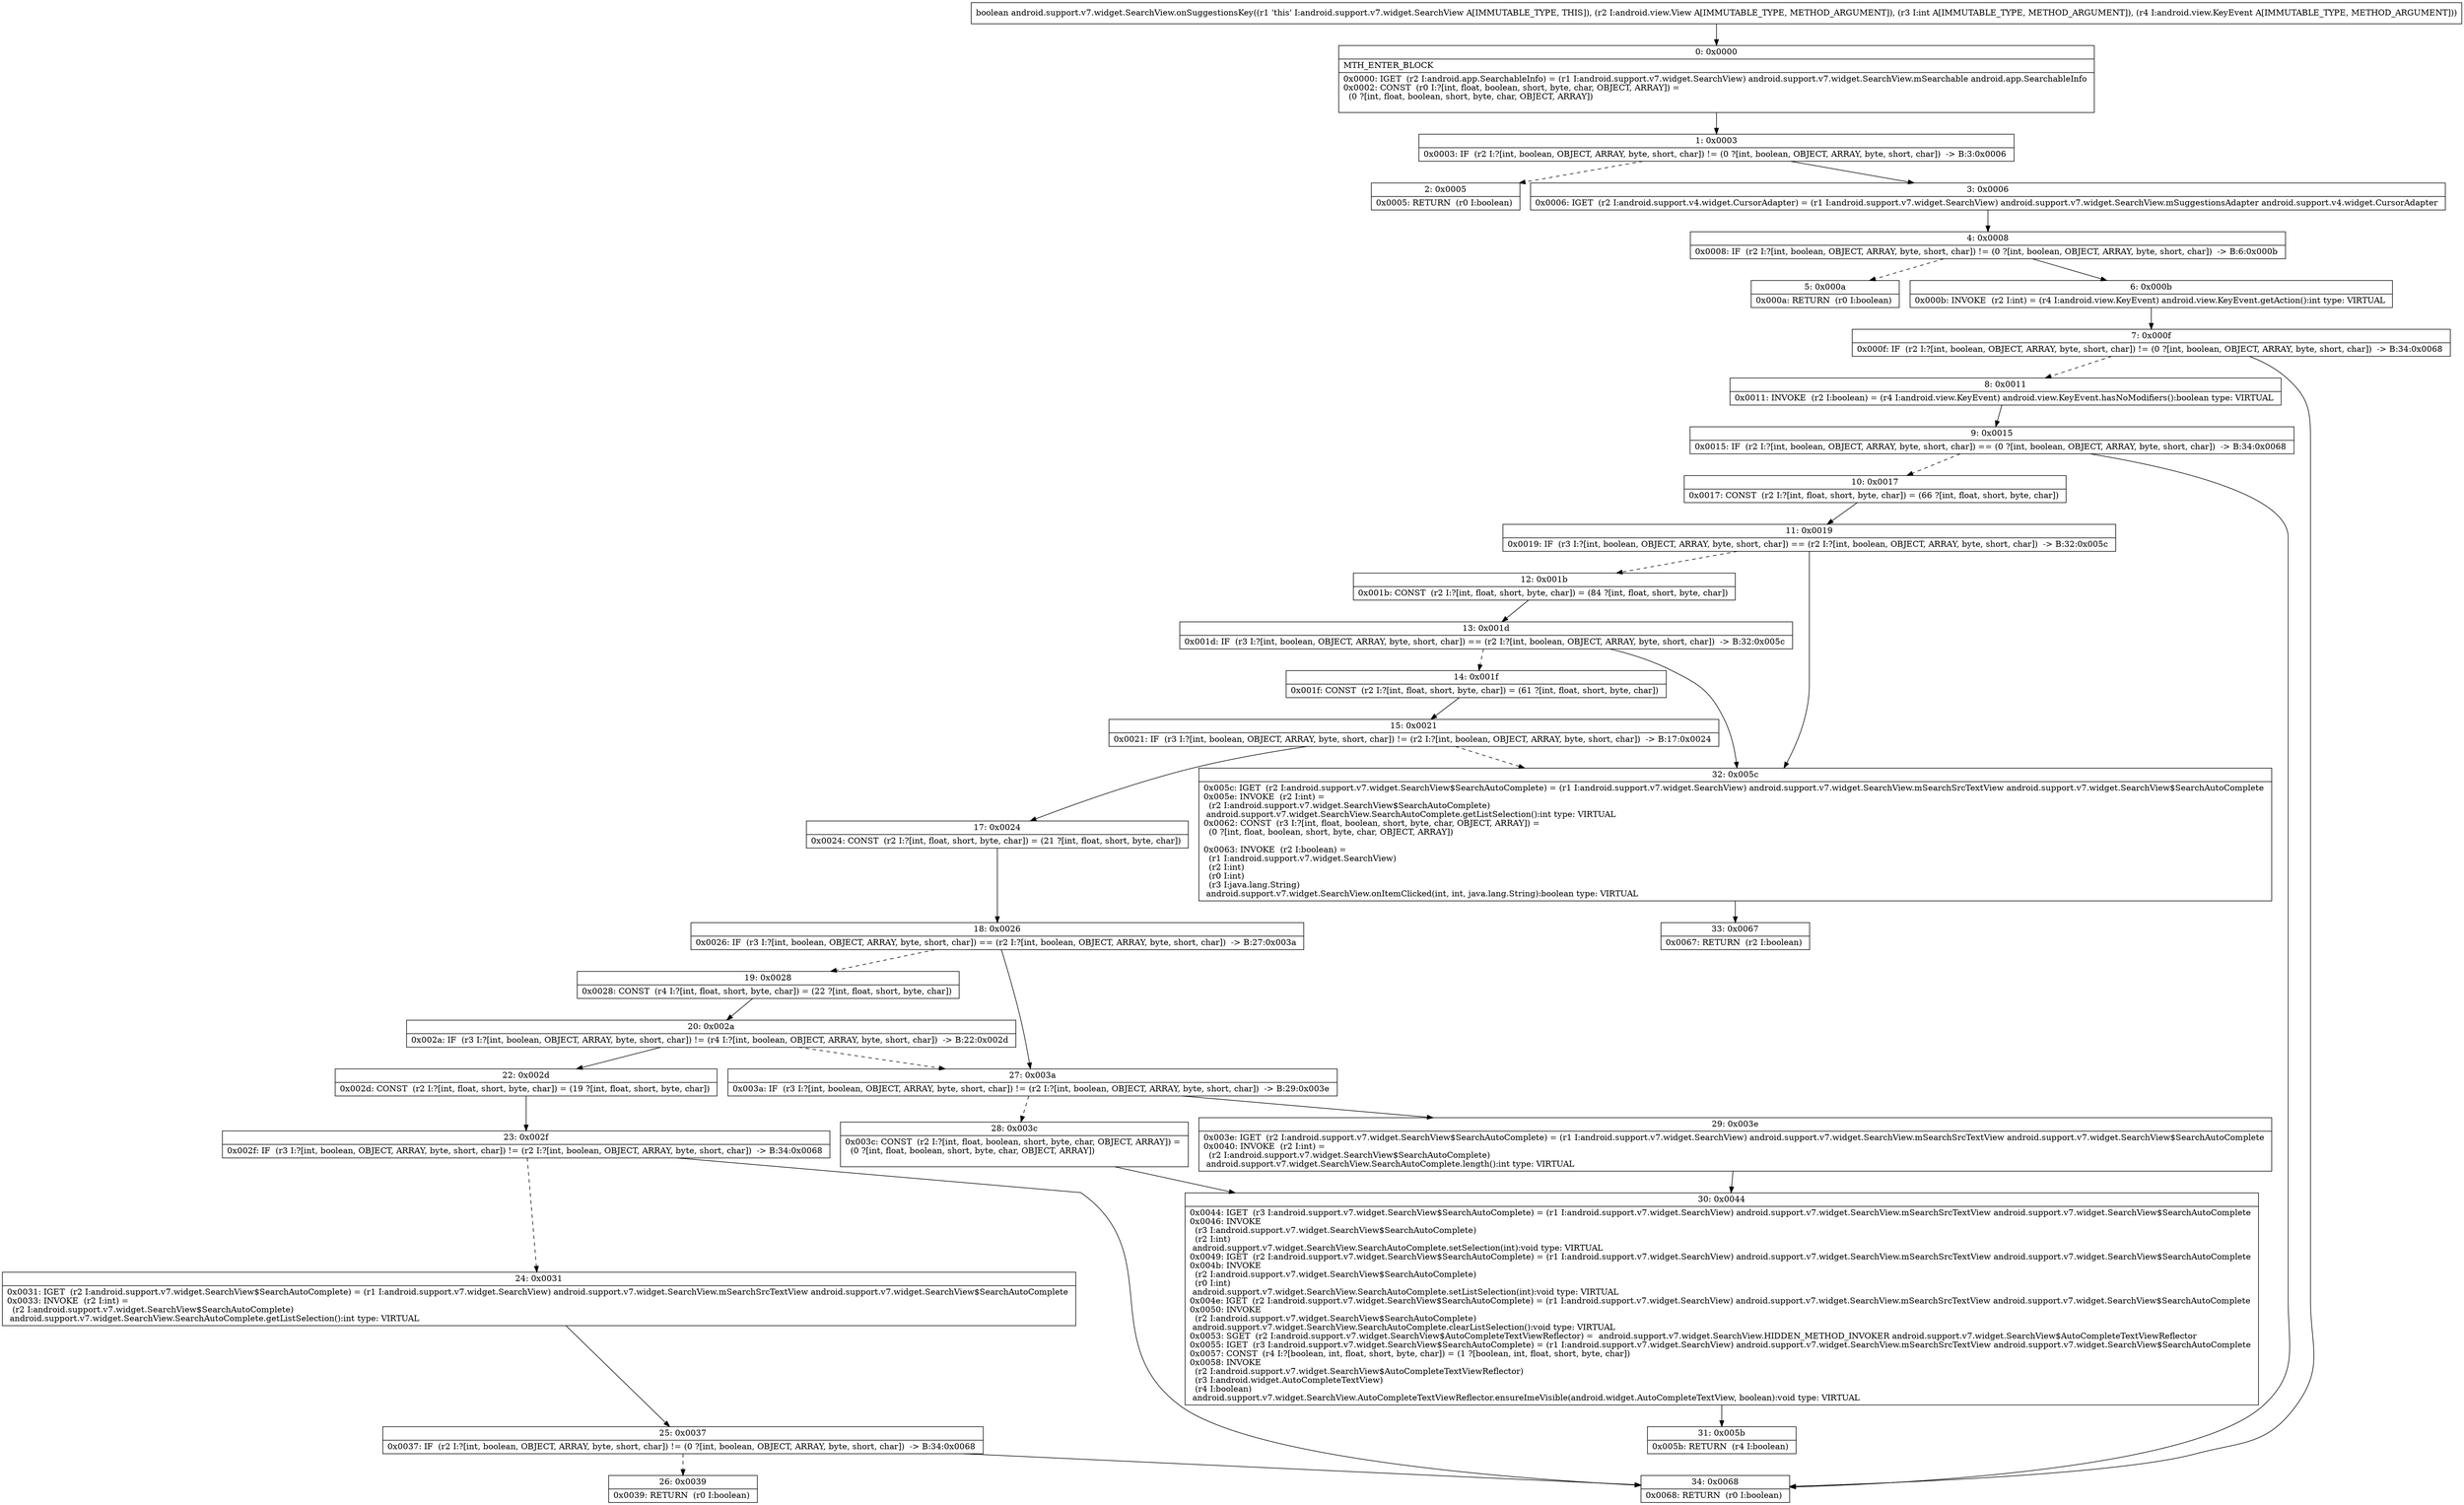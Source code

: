 digraph "CFG forandroid.support.v7.widget.SearchView.onSuggestionsKey(Landroid\/view\/View;ILandroid\/view\/KeyEvent;)Z" {
Node_0 [shape=record,label="{0\:\ 0x0000|MTH_ENTER_BLOCK\l|0x0000: IGET  (r2 I:android.app.SearchableInfo) = (r1 I:android.support.v7.widget.SearchView) android.support.v7.widget.SearchView.mSearchable android.app.SearchableInfo \l0x0002: CONST  (r0 I:?[int, float, boolean, short, byte, char, OBJECT, ARRAY]) = \l  (0 ?[int, float, boolean, short, byte, char, OBJECT, ARRAY])\l \l}"];
Node_1 [shape=record,label="{1\:\ 0x0003|0x0003: IF  (r2 I:?[int, boolean, OBJECT, ARRAY, byte, short, char]) != (0 ?[int, boolean, OBJECT, ARRAY, byte, short, char])  \-\> B:3:0x0006 \l}"];
Node_2 [shape=record,label="{2\:\ 0x0005|0x0005: RETURN  (r0 I:boolean) \l}"];
Node_3 [shape=record,label="{3\:\ 0x0006|0x0006: IGET  (r2 I:android.support.v4.widget.CursorAdapter) = (r1 I:android.support.v7.widget.SearchView) android.support.v7.widget.SearchView.mSuggestionsAdapter android.support.v4.widget.CursorAdapter \l}"];
Node_4 [shape=record,label="{4\:\ 0x0008|0x0008: IF  (r2 I:?[int, boolean, OBJECT, ARRAY, byte, short, char]) != (0 ?[int, boolean, OBJECT, ARRAY, byte, short, char])  \-\> B:6:0x000b \l}"];
Node_5 [shape=record,label="{5\:\ 0x000a|0x000a: RETURN  (r0 I:boolean) \l}"];
Node_6 [shape=record,label="{6\:\ 0x000b|0x000b: INVOKE  (r2 I:int) = (r4 I:android.view.KeyEvent) android.view.KeyEvent.getAction():int type: VIRTUAL \l}"];
Node_7 [shape=record,label="{7\:\ 0x000f|0x000f: IF  (r2 I:?[int, boolean, OBJECT, ARRAY, byte, short, char]) != (0 ?[int, boolean, OBJECT, ARRAY, byte, short, char])  \-\> B:34:0x0068 \l}"];
Node_8 [shape=record,label="{8\:\ 0x0011|0x0011: INVOKE  (r2 I:boolean) = (r4 I:android.view.KeyEvent) android.view.KeyEvent.hasNoModifiers():boolean type: VIRTUAL \l}"];
Node_9 [shape=record,label="{9\:\ 0x0015|0x0015: IF  (r2 I:?[int, boolean, OBJECT, ARRAY, byte, short, char]) == (0 ?[int, boolean, OBJECT, ARRAY, byte, short, char])  \-\> B:34:0x0068 \l}"];
Node_10 [shape=record,label="{10\:\ 0x0017|0x0017: CONST  (r2 I:?[int, float, short, byte, char]) = (66 ?[int, float, short, byte, char]) \l}"];
Node_11 [shape=record,label="{11\:\ 0x0019|0x0019: IF  (r3 I:?[int, boolean, OBJECT, ARRAY, byte, short, char]) == (r2 I:?[int, boolean, OBJECT, ARRAY, byte, short, char])  \-\> B:32:0x005c \l}"];
Node_12 [shape=record,label="{12\:\ 0x001b|0x001b: CONST  (r2 I:?[int, float, short, byte, char]) = (84 ?[int, float, short, byte, char]) \l}"];
Node_13 [shape=record,label="{13\:\ 0x001d|0x001d: IF  (r3 I:?[int, boolean, OBJECT, ARRAY, byte, short, char]) == (r2 I:?[int, boolean, OBJECT, ARRAY, byte, short, char])  \-\> B:32:0x005c \l}"];
Node_14 [shape=record,label="{14\:\ 0x001f|0x001f: CONST  (r2 I:?[int, float, short, byte, char]) = (61 ?[int, float, short, byte, char]) \l}"];
Node_15 [shape=record,label="{15\:\ 0x0021|0x0021: IF  (r3 I:?[int, boolean, OBJECT, ARRAY, byte, short, char]) != (r2 I:?[int, boolean, OBJECT, ARRAY, byte, short, char])  \-\> B:17:0x0024 \l}"];
Node_17 [shape=record,label="{17\:\ 0x0024|0x0024: CONST  (r2 I:?[int, float, short, byte, char]) = (21 ?[int, float, short, byte, char]) \l}"];
Node_18 [shape=record,label="{18\:\ 0x0026|0x0026: IF  (r3 I:?[int, boolean, OBJECT, ARRAY, byte, short, char]) == (r2 I:?[int, boolean, OBJECT, ARRAY, byte, short, char])  \-\> B:27:0x003a \l}"];
Node_19 [shape=record,label="{19\:\ 0x0028|0x0028: CONST  (r4 I:?[int, float, short, byte, char]) = (22 ?[int, float, short, byte, char]) \l}"];
Node_20 [shape=record,label="{20\:\ 0x002a|0x002a: IF  (r3 I:?[int, boolean, OBJECT, ARRAY, byte, short, char]) != (r4 I:?[int, boolean, OBJECT, ARRAY, byte, short, char])  \-\> B:22:0x002d \l}"];
Node_22 [shape=record,label="{22\:\ 0x002d|0x002d: CONST  (r2 I:?[int, float, short, byte, char]) = (19 ?[int, float, short, byte, char]) \l}"];
Node_23 [shape=record,label="{23\:\ 0x002f|0x002f: IF  (r3 I:?[int, boolean, OBJECT, ARRAY, byte, short, char]) != (r2 I:?[int, boolean, OBJECT, ARRAY, byte, short, char])  \-\> B:34:0x0068 \l}"];
Node_24 [shape=record,label="{24\:\ 0x0031|0x0031: IGET  (r2 I:android.support.v7.widget.SearchView$SearchAutoComplete) = (r1 I:android.support.v7.widget.SearchView) android.support.v7.widget.SearchView.mSearchSrcTextView android.support.v7.widget.SearchView$SearchAutoComplete \l0x0033: INVOKE  (r2 I:int) = \l  (r2 I:android.support.v7.widget.SearchView$SearchAutoComplete)\l android.support.v7.widget.SearchView.SearchAutoComplete.getListSelection():int type: VIRTUAL \l}"];
Node_25 [shape=record,label="{25\:\ 0x0037|0x0037: IF  (r2 I:?[int, boolean, OBJECT, ARRAY, byte, short, char]) != (0 ?[int, boolean, OBJECT, ARRAY, byte, short, char])  \-\> B:34:0x0068 \l}"];
Node_26 [shape=record,label="{26\:\ 0x0039|0x0039: RETURN  (r0 I:boolean) \l}"];
Node_27 [shape=record,label="{27\:\ 0x003a|0x003a: IF  (r3 I:?[int, boolean, OBJECT, ARRAY, byte, short, char]) != (r2 I:?[int, boolean, OBJECT, ARRAY, byte, short, char])  \-\> B:29:0x003e \l}"];
Node_28 [shape=record,label="{28\:\ 0x003c|0x003c: CONST  (r2 I:?[int, float, boolean, short, byte, char, OBJECT, ARRAY]) = \l  (0 ?[int, float, boolean, short, byte, char, OBJECT, ARRAY])\l \l}"];
Node_29 [shape=record,label="{29\:\ 0x003e|0x003e: IGET  (r2 I:android.support.v7.widget.SearchView$SearchAutoComplete) = (r1 I:android.support.v7.widget.SearchView) android.support.v7.widget.SearchView.mSearchSrcTextView android.support.v7.widget.SearchView$SearchAutoComplete \l0x0040: INVOKE  (r2 I:int) = \l  (r2 I:android.support.v7.widget.SearchView$SearchAutoComplete)\l android.support.v7.widget.SearchView.SearchAutoComplete.length():int type: VIRTUAL \l}"];
Node_30 [shape=record,label="{30\:\ 0x0044|0x0044: IGET  (r3 I:android.support.v7.widget.SearchView$SearchAutoComplete) = (r1 I:android.support.v7.widget.SearchView) android.support.v7.widget.SearchView.mSearchSrcTextView android.support.v7.widget.SearchView$SearchAutoComplete \l0x0046: INVOKE  \l  (r3 I:android.support.v7.widget.SearchView$SearchAutoComplete)\l  (r2 I:int)\l android.support.v7.widget.SearchView.SearchAutoComplete.setSelection(int):void type: VIRTUAL \l0x0049: IGET  (r2 I:android.support.v7.widget.SearchView$SearchAutoComplete) = (r1 I:android.support.v7.widget.SearchView) android.support.v7.widget.SearchView.mSearchSrcTextView android.support.v7.widget.SearchView$SearchAutoComplete \l0x004b: INVOKE  \l  (r2 I:android.support.v7.widget.SearchView$SearchAutoComplete)\l  (r0 I:int)\l android.support.v7.widget.SearchView.SearchAutoComplete.setListSelection(int):void type: VIRTUAL \l0x004e: IGET  (r2 I:android.support.v7.widget.SearchView$SearchAutoComplete) = (r1 I:android.support.v7.widget.SearchView) android.support.v7.widget.SearchView.mSearchSrcTextView android.support.v7.widget.SearchView$SearchAutoComplete \l0x0050: INVOKE  \l  (r2 I:android.support.v7.widget.SearchView$SearchAutoComplete)\l android.support.v7.widget.SearchView.SearchAutoComplete.clearListSelection():void type: VIRTUAL \l0x0053: SGET  (r2 I:android.support.v7.widget.SearchView$AutoCompleteTextViewReflector) =  android.support.v7.widget.SearchView.HIDDEN_METHOD_INVOKER android.support.v7.widget.SearchView$AutoCompleteTextViewReflector \l0x0055: IGET  (r3 I:android.support.v7.widget.SearchView$SearchAutoComplete) = (r1 I:android.support.v7.widget.SearchView) android.support.v7.widget.SearchView.mSearchSrcTextView android.support.v7.widget.SearchView$SearchAutoComplete \l0x0057: CONST  (r4 I:?[boolean, int, float, short, byte, char]) = (1 ?[boolean, int, float, short, byte, char]) \l0x0058: INVOKE  \l  (r2 I:android.support.v7.widget.SearchView$AutoCompleteTextViewReflector)\l  (r3 I:android.widget.AutoCompleteTextView)\l  (r4 I:boolean)\l android.support.v7.widget.SearchView.AutoCompleteTextViewReflector.ensureImeVisible(android.widget.AutoCompleteTextView, boolean):void type: VIRTUAL \l}"];
Node_31 [shape=record,label="{31\:\ 0x005b|0x005b: RETURN  (r4 I:boolean) \l}"];
Node_32 [shape=record,label="{32\:\ 0x005c|0x005c: IGET  (r2 I:android.support.v7.widget.SearchView$SearchAutoComplete) = (r1 I:android.support.v7.widget.SearchView) android.support.v7.widget.SearchView.mSearchSrcTextView android.support.v7.widget.SearchView$SearchAutoComplete \l0x005e: INVOKE  (r2 I:int) = \l  (r2 I:android.support.v7.widget.SearchView$SearchAutoComplete)\l android.support.v7.widget.SearchView.SearchAutoComplete.getListSelection():int type: VIRTUAL \l0x0062: CONST  (r3 I:?[int, float, boolean, short, byte, char, OBJECT, ARRAY]) = \l  (0 ?[int, float, boolean, short, byte, char, OBJECT, ARRAY])\l \l0x0063: INVOKE  (r2 I:boolean) = \l  (r1 I:android.support.v7.widget.SearchView)\l  (r2 I:int)\l  (r0 I:int)\l  (r3 I:java.lang.String)\l android.support.v7.widget.SearchView.onItemClicked(int, int, java.lang.String):boolean type: VIRTUAL \l}"];
Node_33 [shape=record,label="{33\:\ 0x0067|0x0067: RETURN  (r2 I:boolean) \l}"];
Node_34 [shape=record,label="{34\:\ 0x0068|0x0068: RETURN  (r0 I:boolean) \l}"];
MethodNode[shape=record,label="{boolean android.support.v7.widget.SearchView.onSuggestionsKey((r1 'this' I:android.support.v7.widget.SearchView A[IMMUTABLE_TYPE, THIS]), (r2 I:android.view.View A[IMMUTABLE_TYPE, METHOD_ARGUMENT]), (r3 I:int A[IMMUTABLE_TYPE, METHOD_ARGUMENT]), (r4 I:android.view.KeyEvent A[IMMUTABLE_TYPE, METHOD_ARGUMENT])) }"];
MethodNode -> Node_0;
Node_0 -> Node_1;
Node_1 -> Node_2[style=dashed];
Node_1 -> Node_3;
Node_3 -> Node_4;
Node_4 -> Node_5[style=dashed];
Node_4 -> Node_6;
Node_6 -> Node_7;
Node_7 -> Node_8[style=dashed];
Node_7 -> Node_34;
Node_8 -> Node_9;
Node_9 -> Node_10[style=dashed];
Node_9 -> Node_34;
Node_10 -> Node_11;
Node_11 -> Node_12[style=dashed];
Node_11 -> Node_32;
Node_12 -> Node_13;
Node_13 -> Node_14[style=dashed];
Node_13 -> Node_32;
Node_14 -> Node_15;
Node_15 -> Node_17;
Node_15 -> Node_32[style=dashed];
Node_17 -> Node_18;
Node_18 -> Node_19[style=dashed];
Node_18 -> Node_27;
Node_19 -> Node_20;
Node_20 -> Node_22;
Node_20 -> Node_27[style=dashed];
Node_22 -> Node_23;
Node_23 -> Node_24[style=dashed];
Node_23 -> Node_34;
Node_24 -> Node_25;
Node_25 -> Node_26[style=dashed];
Node_25 -> Node_34;
Node_27 -> Node_28[style=dashed];
Node_27 -> Node_29;
Node_28 -> Node_30;
Node_29 -> Node_30;
Node_30 -> Node_31;
Node_32 -> Node_33;
}

